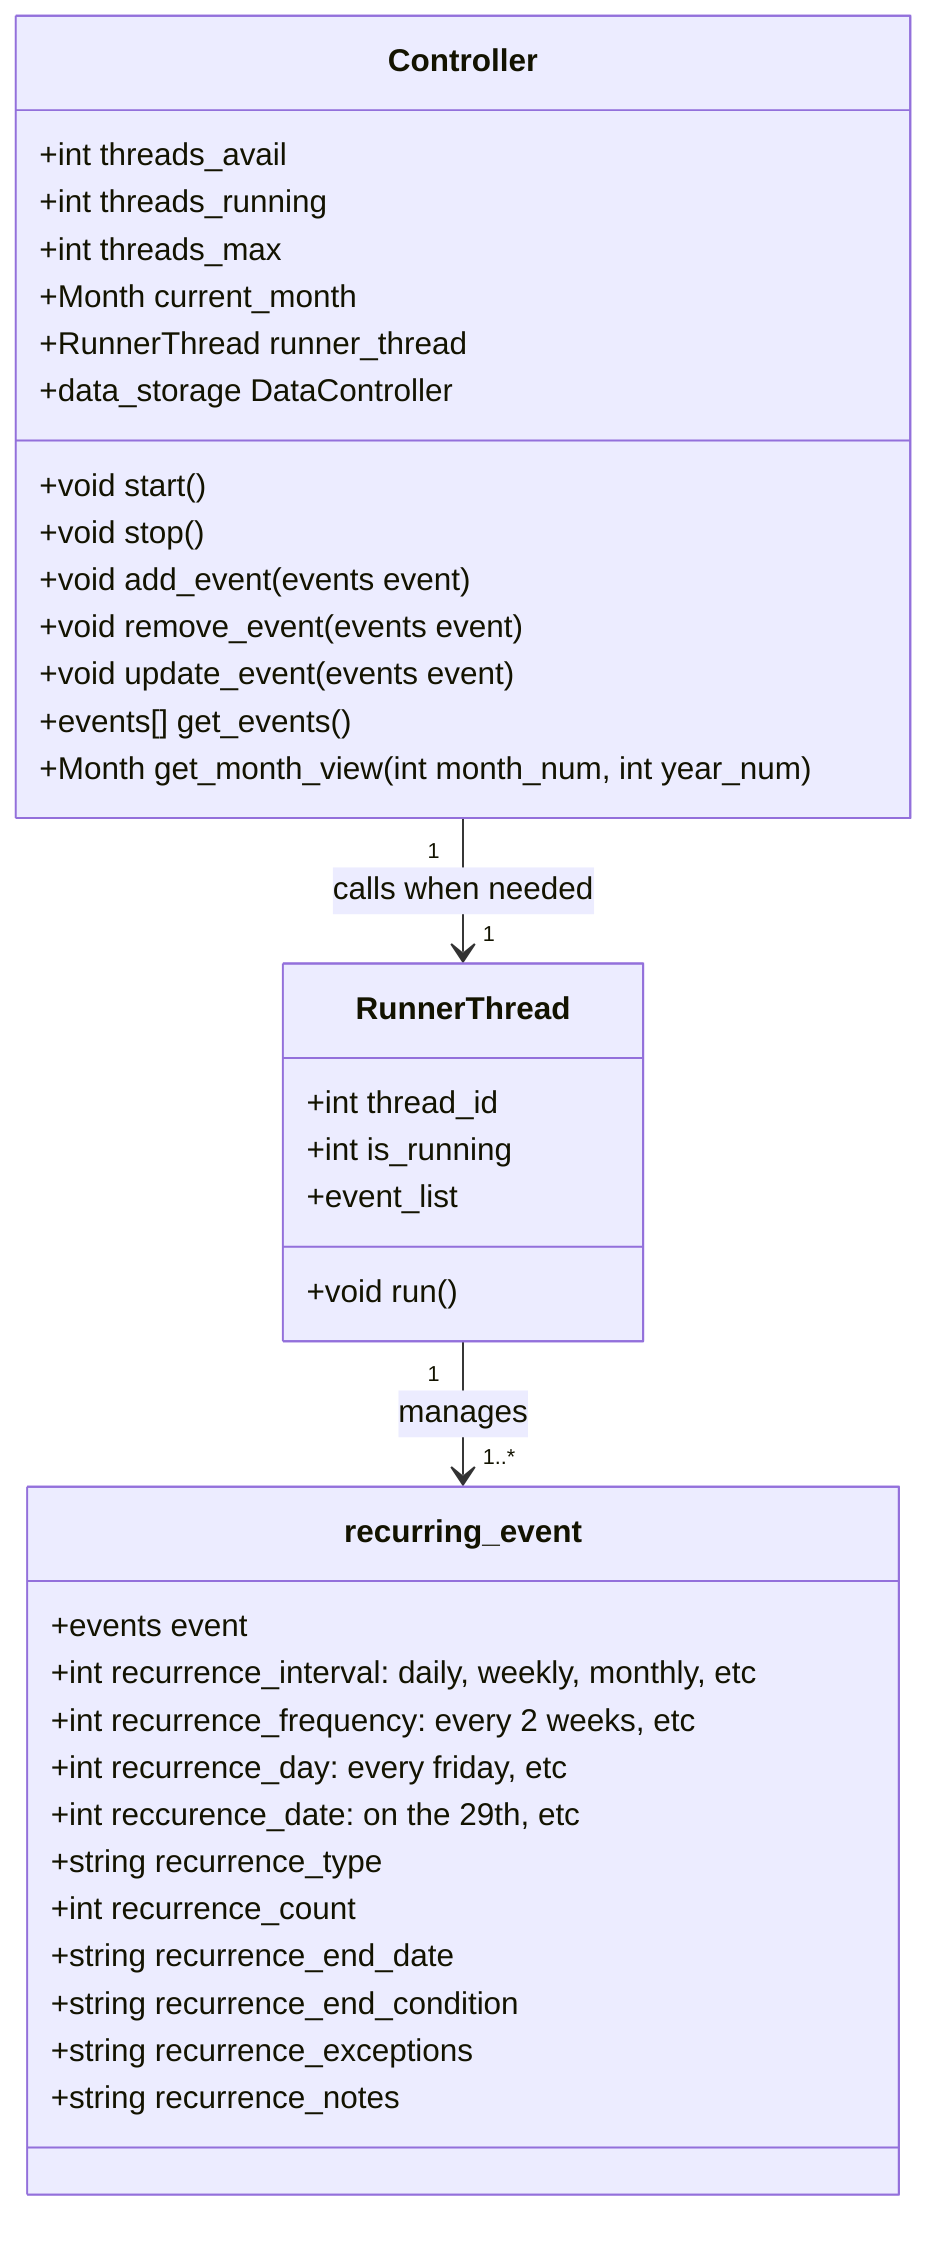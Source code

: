 classDiagram
    class Controller {
        +int threads_avail
        +int threads_running
        +int threads_max
        +Month current_month
        +RunnerThread runner_thread
        +data_storage DataController
        +void start()
        +void stop()
        +void add_event(events event)
        +void remove_event(events event)
        +void update_event(events event)
        +events[] get_events()
        +Month get_month_view(int month_num, int year_num)
    }
    class recurring_event {
        +events event
        +int recurrence_interval: daily, weekly, monthly, etc
        +int recurrence_frequency: every 2 weeks, etc
        +int recurrence_day: every friday, etc
        +int reccurence_date: on the 29th, etc
        +string recurrence_type
        +int recurrence_count
        +string recurrence_end_date
        +string recurrence_end_condition
        +string recurrence_exceptions
        +string recurrence_notes
    }
    class RunnerThread {
        +int thread_id
        +int is_running
        +event_list
        +void run()
    }

    Controller "1" --> "1" RunnerThread : calls when needed
    RunnerThread "1" --> "1..*" recurring_event : manages